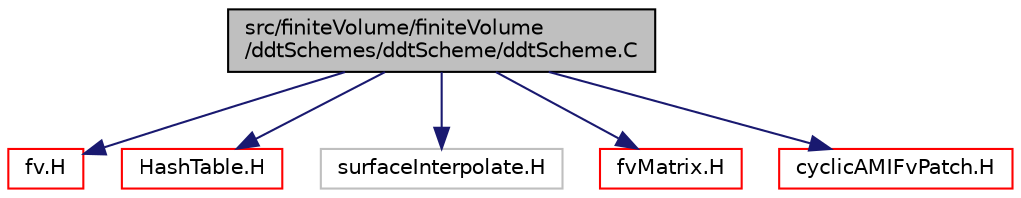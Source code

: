 digraph "src/finiteVolume/finiteVolume/ddtSchemes/ddtScheme/ddtScheme.C"
{
  bgcolor="transparent";
  edge [fontname="Helvetica",fontsize="10",labelfontname="Helvetica",labelfontsize="10"];
  node [fontname="Helvetica",fontsize="10",shape=record];
  Node0 [label="src/finiteVolume/finiteVolume\l/ddtSchemes/ddtScheme/ddtScheme.C",height=0.2,width=0.4,color="black", fillcolor="grey75", style="filled", fontcolor="black"];
  Node0 -> Node1 [color="midnightblue",fontsize="10",style="solid",fontname="Helvetica"];
  Node1 [label="fv.H",height=0.2,width=0.4,color="red",URL="$a03089.html"];
  Node0 -> Node27 [color="midnightblue",fontsize="10",style="solid",fontname="Helvetica"];
  Node27 [label="HashTable.H",height=0.2,width=0.4,color="red",URL="$a09179.html"];
  Node0 -> Node58 [color="midnightblue",fontsize="10",style="solid",fontname="Helvetica"];
  Node58 [label="surfaceInterpolate.H",height=0.2,width=0.4,color="grey75"];
  Node0 -> Node59 [color="midnightblue",fontsize="10",style="solid",fontname="Helvetica"];
  Node59 [label="fvMatrix.H",height=0.2,width=0.4,color="red",URL="$a03467.html"];
  Node0 -> Node329 [color="midnightblue",fontsize="10",style="solid",fontname="Helvetica"];
  Node329 [label="cyclicAMIFvPatch.H",height=0.2,width=0.4,color="red",URL="$a03776.html"];
}
